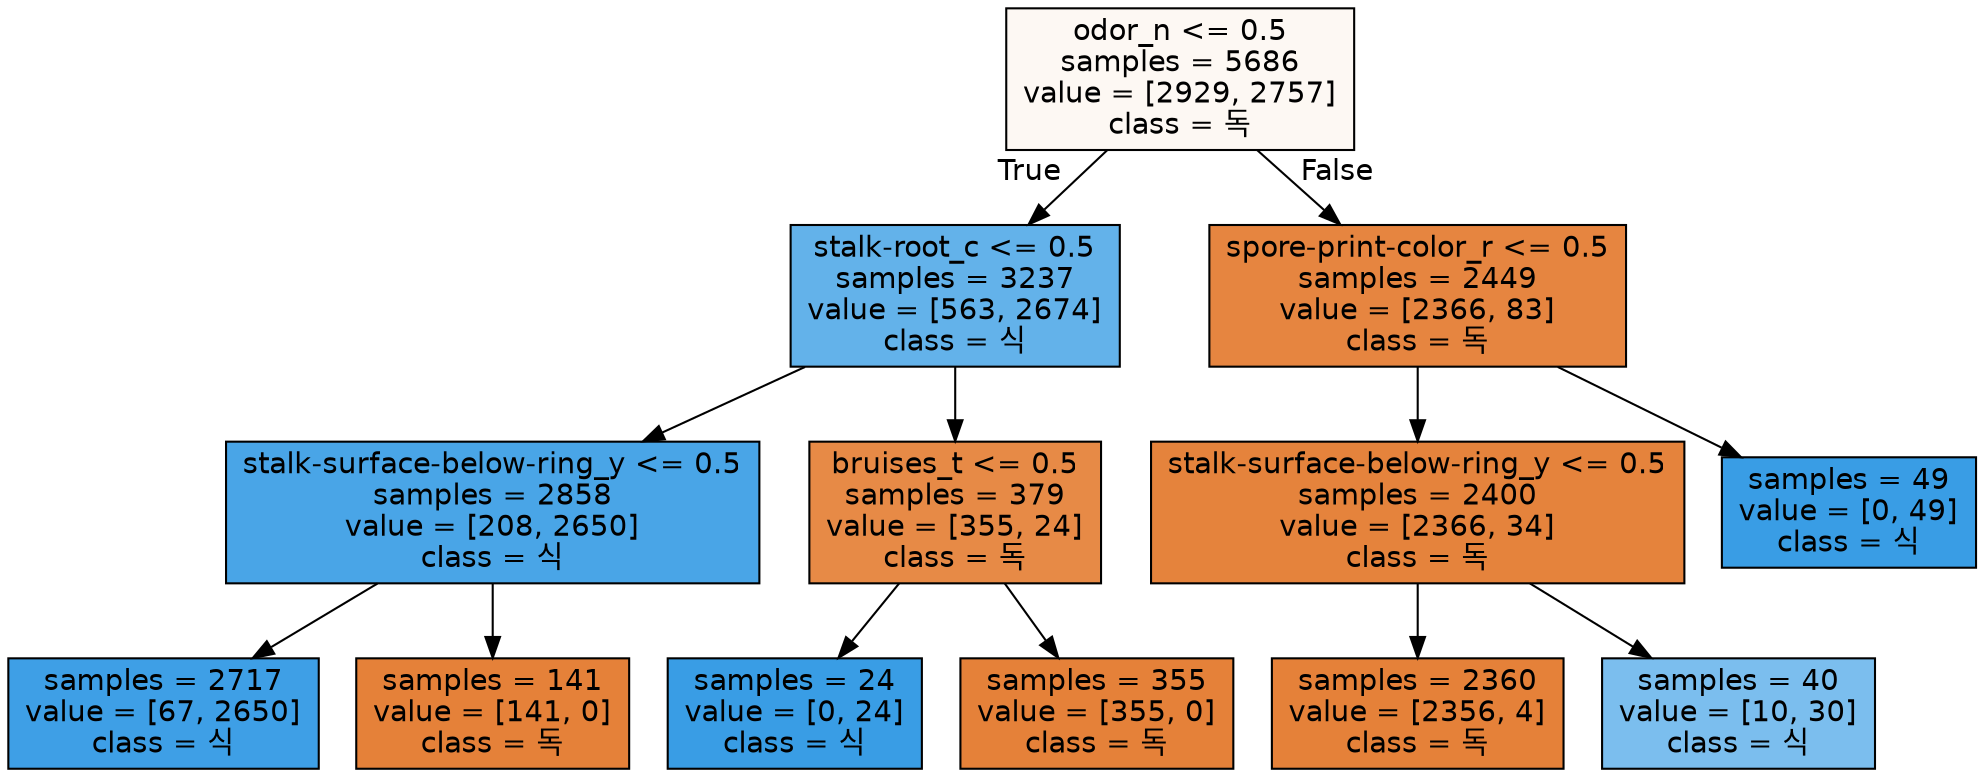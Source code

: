 digraph Tree {
node [shape=box, style="filled", color="black", fontname="helvetica"] ;
edge [fontname="helvetica"] ;
0 [label="odor_n <= 0.5\nsamples = 5686\nvalue = [2929, 2757]\nclass = 독", fillcolor="#fdf8f3"] ;
1 [label="stalk-root_c <= 0.5\nsamples = 3237\nvalue = [563, 2674]\nclass = 식", fillcolor="#63b2ea"] ;
0 -> 1 [labeldistance=2.5, labelangle=45, headlabel="True"] ;
2 [label="stalk-surface-below-ring_y <= 0.5\nsamples = 2858\nvalue = [208, 2650]\nclass = 식", fillcolor="#49a5e7"] ;
1 -> 2 ;
3 [label="samples = 2717\nvalue = [67, 2650]\nclass = 식", fillcolor="#3e9fe6"] ;
2 -> 3 ;
4 [label="samples = 141\nvalue = [141, 0]\nclass = 독", fillcolor="#e58139"] ;
2 -> 4 ;
5 [label="bruises_t <= 0.5\nsamples = 379\nvalue = [355, 24]\nclass = 독", fillcolor="#e78a46"] ;
1 -> 5 ;
6 [label="samples = 24\nvalue = [0, 24]\nclass = 식", fillcolor="#399de5"] ;
5 -> 6 ;
7 [label="samples = 355\nvalue = [355, 0]\nclass = 독", fillcolor="#e58139"] ;
5 -> 7 ;
8 [label="spore-print-color_r <= 0.5\nsamples = 2449\nvalue = [2366, 83]\nclass = 독", fillcolor="#e68540"] ;
0 -> 8 [labeldistance=2.5, labelangle=-45, headlabel="False"] ;
9 [label="stalk-surface-below-ring_y <= 0.5\nsamples = 2400\nvalue = [2366, 34]\nclass = 독", fillcolor="#e5833c"] ;
8 -> 9 ;
10 [label="samples = 2360\nvalue = [2356, 4]\nclass = 독", fillcolor="#e58139"] ;
9 -> 10 ;
11 [label="samples = 40\nvalue = [10, 30]\nclass = 식", fillcolor="#7bbeee"] ;
9 -> 11 ;
12 [label="samples = 49\nvalue = [0, 49]\nclass = 식", fillcolor="#399de5"] ;
8 -> 12 ;
}